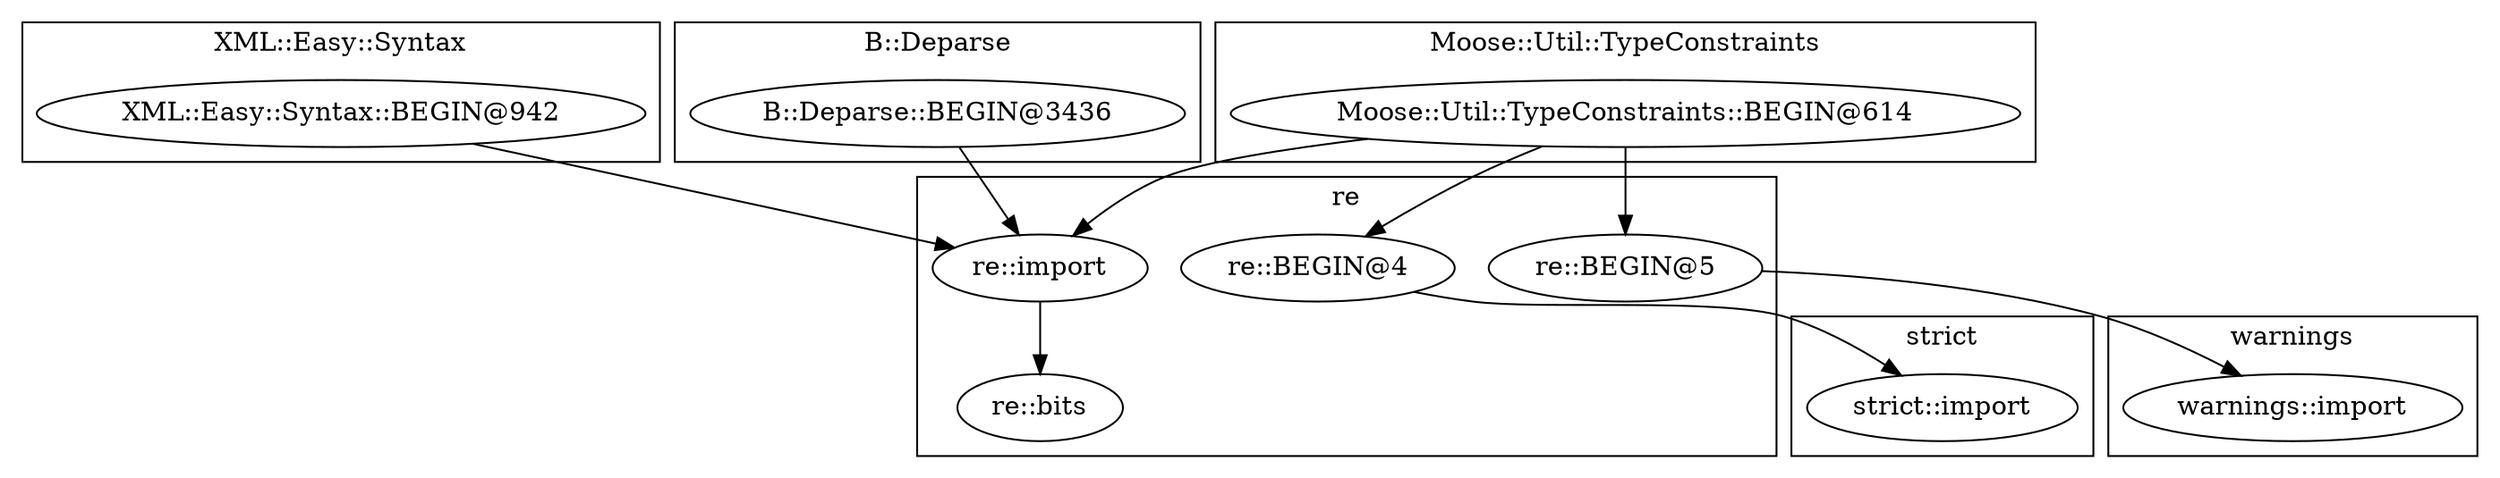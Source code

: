 digraph {
graph [overlap=false]
subgraph cluster_XML_Easy_Syntax {
	label="XML::Easy::Syntax";
	"XML::Easy::Syntax::BEGIN@942";
}
subgraph cluster_B_Deparse {
	label="B::Deparse";
	"B::Deparse::BEGIN@3436";
}
subgraph cluster_warnings {
	label="warnings";
	"warnings::import";
}
subgraph cluster_re {
	label="re";
	"re::BEGIN@4";
	"re::import";
	"re::BEGIN@5";
	"re::bits";
}
subgraph cluster_Moose_Util_TypeConstraints {
	label="Moose::Util::TypeConstraints";
	"Moose::Util::TypeConstraints::BEGIN@614";
}
subgraph cluster_strict {
	label="strict";
	"strict::import";
}
"Moose::Util::TypeConstraints::BEGIN@614" -> "re::BEGIN@5";
"re::import" -> "re::bits";
"re::BEGIN@4" -> "strict::import";
"re::BEGIN@5" -> "warnings::import";
"B::Deparse::BEGIN@3436" -> "re::import";
"Moose::Util::TypeConstraints::BEGIN@614" -> "re::import";
"XML::Easy::Syntax::BEGIN@942" -> "re::import";
"Moose::Util::TypeConstraints::BEGIN@614" -> "re::BEGIN@4";
}
